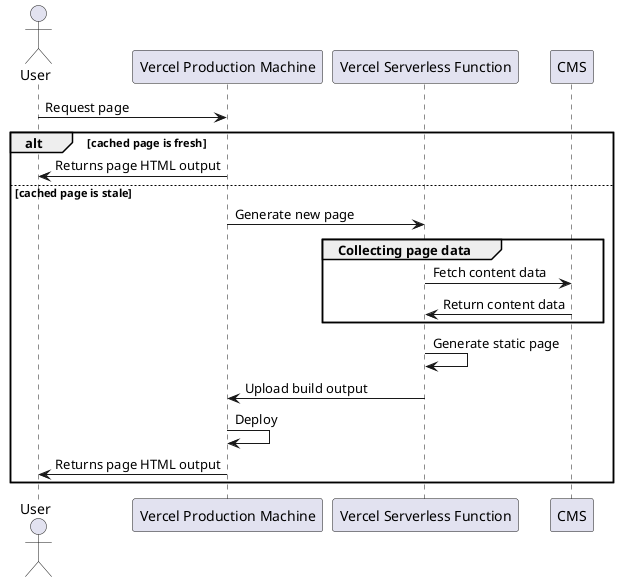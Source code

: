 @startuml page-generation
actor       User
participant "Vercel Production Machine" as VPM
participant "Vercel Serverless Function" as VSF
participant    CMS
User -> VPM : Request page
alt cached page is fresh
VPM -> User : Returns page HTML output
else cached page is stale
VPM -> VSF : Generate new page
group Collecting page data
VSF -> CMS : Fetch content data
CMS -> VSF : Return content data
end
VSF -> VSF : Generate static page
VSF -> VPM : Upload build output
VPM -> VPM : Deploy 
VPM -> User : Returns page HTML output
end

@enduml
